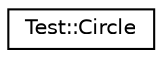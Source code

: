 digraph "Graphical Class Hierarchy"
{
  edge [fontname="Helvetica",fontsize="10",labelfontname="Helvetica",labelfontsize="10"];
  node [fontname="Helvetica",fontsize="10",shape=record];
  rankdir="LR";
  Node1 [label="Test::Circle",height=0.2,width=0.4,color="black", fillcolor="white", style="filled",URL="$class_test_1_1_circle.html"];
}
